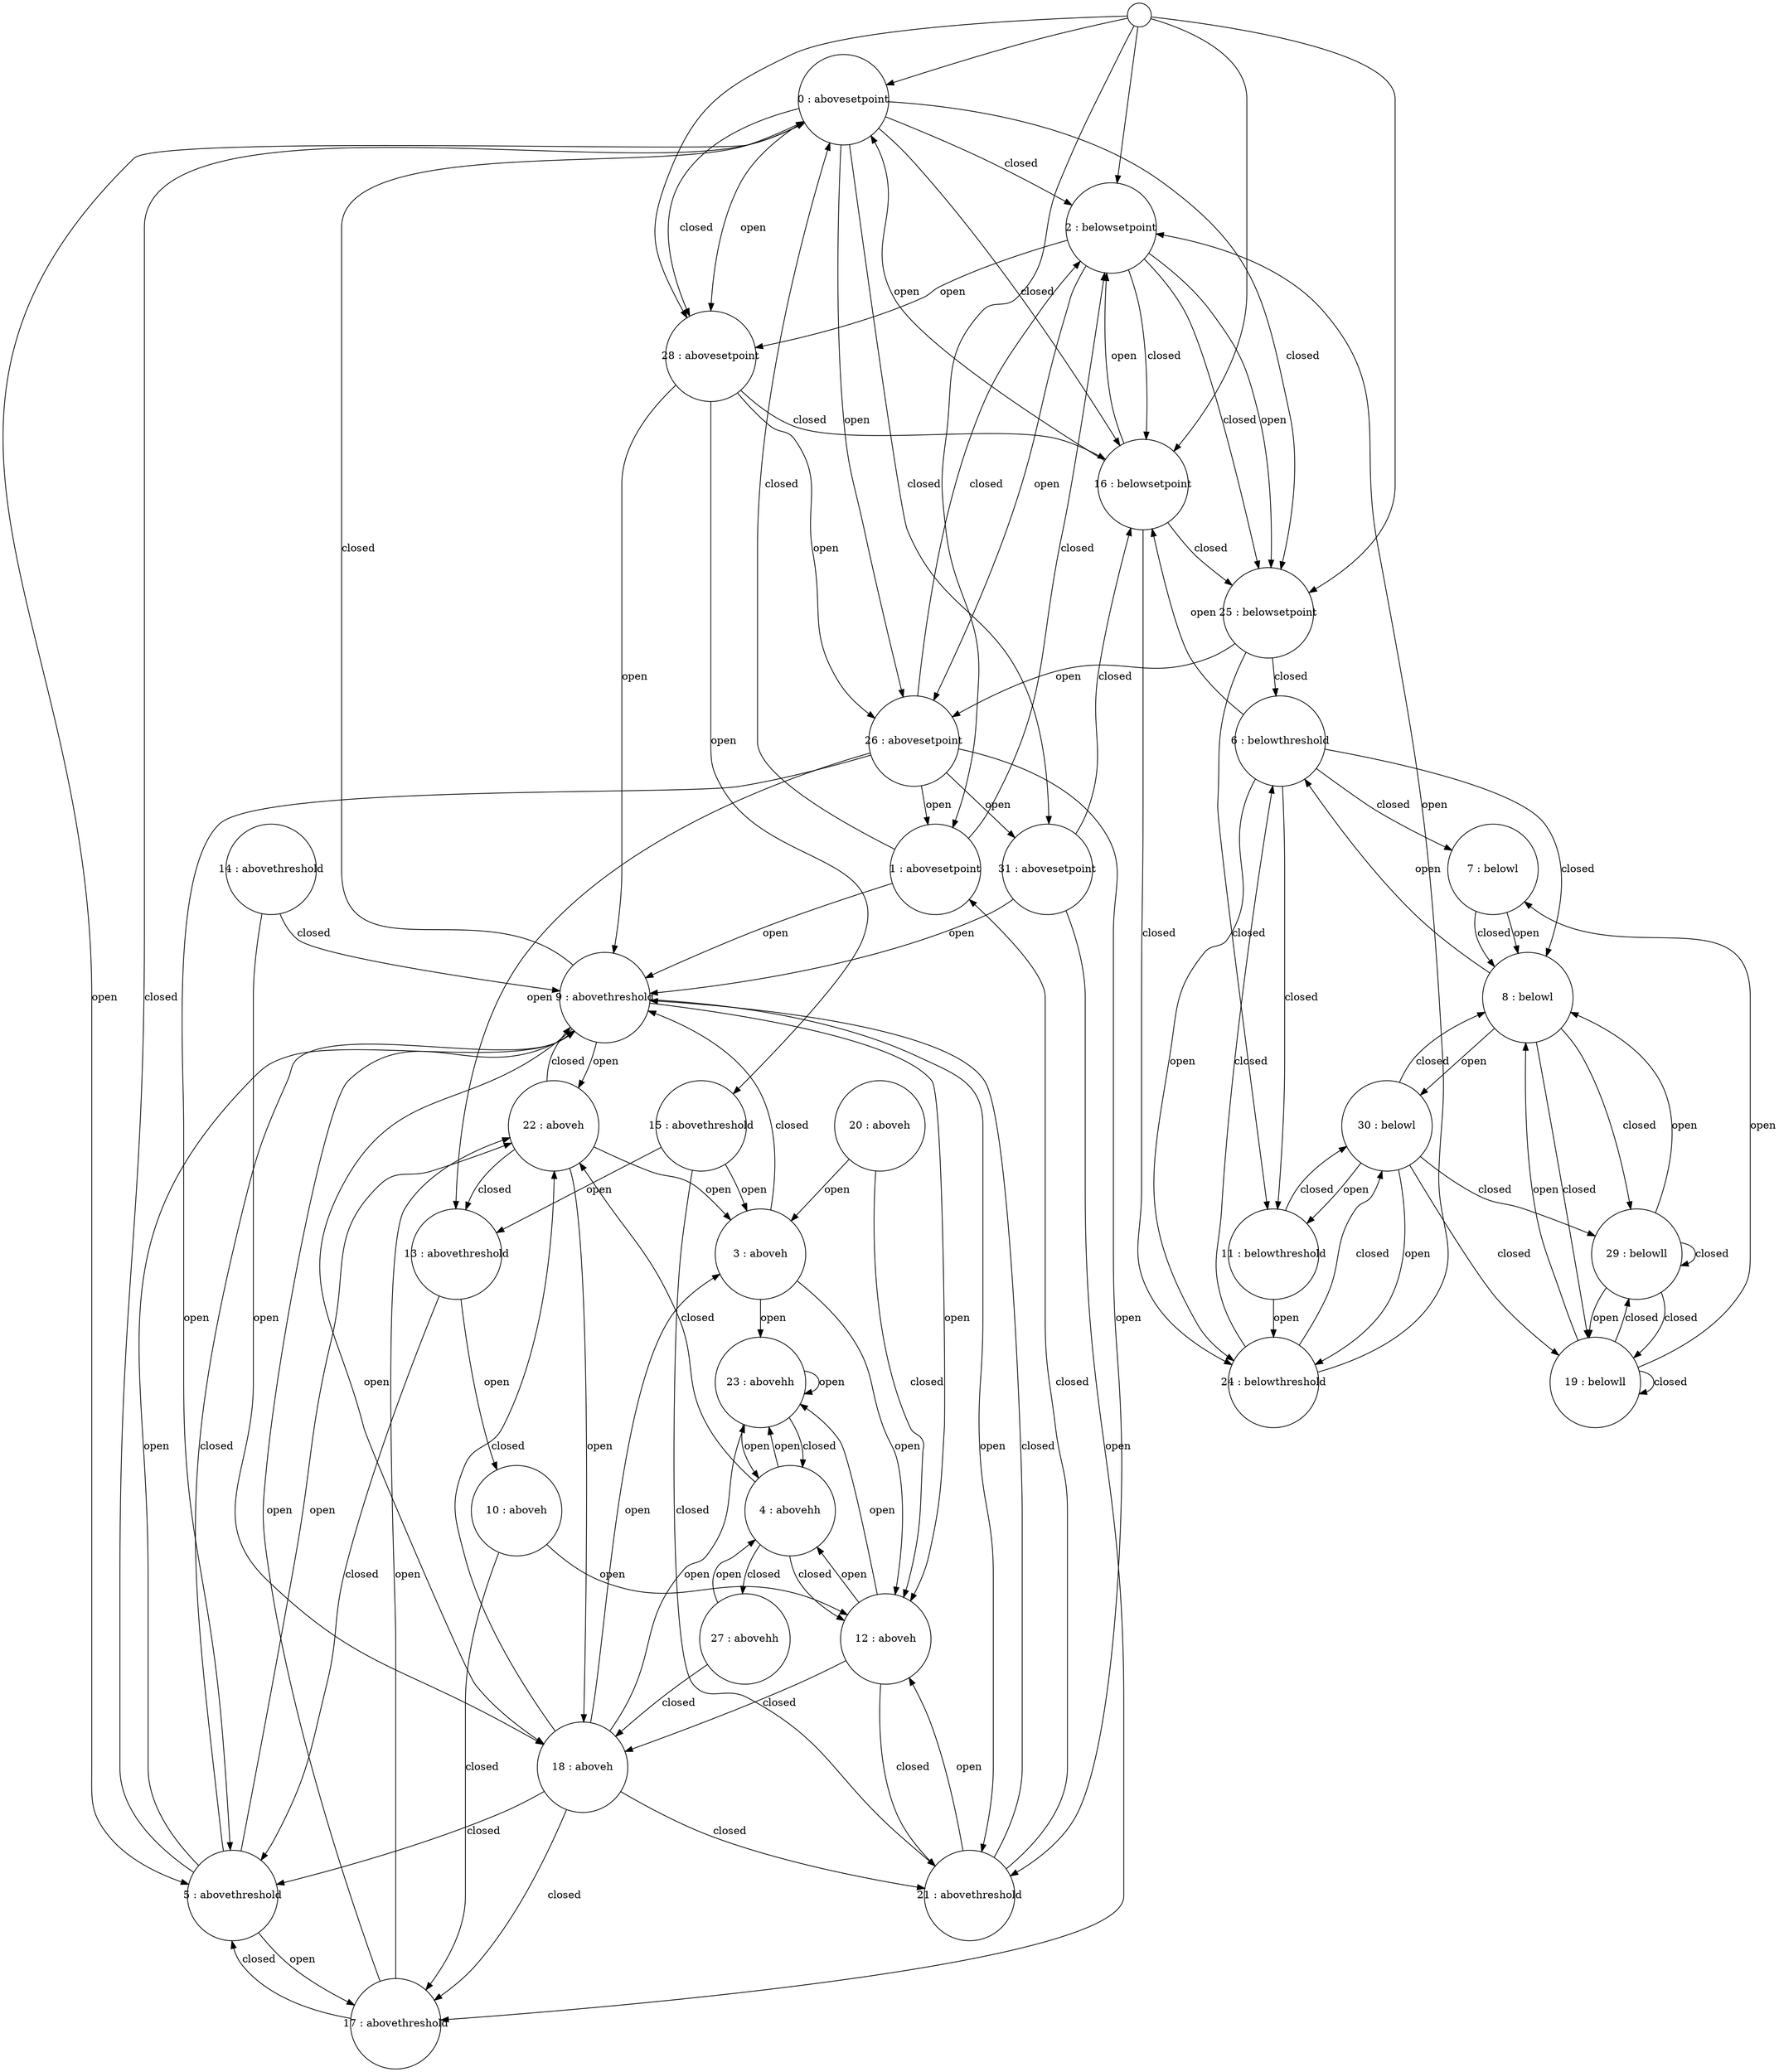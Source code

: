 # generated file
# command: dot -Tpng <filename> > filename.png
digraph Automaton {
    init [shape = circle, width=0.1, height=0.1, label=" "];
    node [fixedsize=true, width=1.7, height=1.7];
    0 [label = "0 : abovesetpoint"] [shape=circle];
    init -> 0;
    1 [label = "1 : abovesetpoint"] [shape=circle];
    init -> 1;
    2 [label = "2 : belowsetpoint"] [shape=circle];
    init -> 2;
    3 [label = "3 : aboveh"] [shape=circle];
    4 [label = "4 : abovehh"] [shape=circle];
    5 [label = "5 : abovethreshold"] [shape=circle];
    6 [label = "6 : belowthreshold"] [shape=circle];
    7 [label = "7 : belowl"] [shape=circle];
    8 [label = "8 : belowl"] [shape=circle];
    9 [label = "9 : abovethreshold"] [shape=circle];
    10 [label = "10 : aboveh"] [shape=circle];
    11 [label = "11 : belowthreshold"] [shape=circle];
    12 [label = "12 : aboveh"] [shape=circle];
    13 [label = "13 : abovethreshold"] [shape=circle];
    14 [label = "14 : abovethreshold"] [shape=circle];
    15 [label = "15 : abovethreshold"] [shape=circle];
    16 [label = "16 : belowsetpoint"] [shape=circle];
    init -> 16;
    17 [label = "17 : abovethreshold"] [shape=circle];
    18 [label = "18 : aboveh"] [shape=circle];
    19 [label = "19 : belowll"] [shape=circle];
    20 [label = "20 : aboveh"] [shape=circle];
    21 [label = "21 : abovethreshold"] [shape=circle];
    22 [label = "22 : aboveh"] [shape=circle];
    23 [label = "23 : abovehh"] [shape=circle];
    24 [label = "24 : belowthreshold"] [shape=circle];
    25 [label = "25 : belowsetpoint"] [shape=circle];
    init -> 25;
    26 [label = "26 : abovesetpoint"] [shape=circle];
    27 [label = "27 : abovehh"] [shape=circle];
    28 [label = "28 : abovesetpoint"] [shape=circle];
    init -> 28;
    29 [label = "29 : belowll"] [shape=circle];
    30 [label = "30 : belowl"] [shape=circle];
    31 [label = "31 : abovesetpoint"] [shape=circle];
    0 -> 16 [label = "closed"];
    0 -> 25 [label = "closed"];
    0 -> 26 [label = "open"];
    0 -> 28 [label = "closed"];
    0 -> 28 [label = "open"];
    0 -> 2 [label = "closed"];
    0 -> 31 [label = "closed"];
    0 -> 5 [label = "open"];
    1 -> 0 [label = "closed"];
    1 -> 2 [label = "closed"];
    1 -> 9 [label = "open"];
    2 -> 16 [label = "closed"];
    2 -> 25 [label = "closed"];
    2 -> 25 [label = "open"];
    2 -> 26 [label = "open"];
    2 -> 28 [label = "open"];
    3 -> 12 [label = "open"];
    3 -> 23 [label = "open"];
    3 -> 9 [label = "closed"];
    4 -> 12 [label = "closed"];
    4 -> 22 [label = "closed"];
    4 -> 23 [label = "open"];
    4 -> 27 [label = "closed"];
    5 -> 0 [label = "closed"];
    5 -> 17 [label = "open"];
    5 -> 22 [label = "open"];
    5 -> 9 [label = "closed"];
    5 -> 9 [label = "open"];
    6 -> 11 [label = "closed"];
    6 -> 16 [label = "open"];
    6 -> 24 [label = "open"];
    6 -> 7 [label = "closed"];
    6 -> 8 [label = "closed"];
    7 -> 8 [label = "closed"];
    7 -> 8 [label = "open"];
    8 -> 19 [label = "closed"];
    8 -> 29 [label = "closed"];
    8 -> 30 [label = "open"];
    8 -> 6 [label = "open"];
    9 -> 0 [label = "closed"];
    9 -> 12 [label = "open"];
    9 -> 18 [label = "open"];
    9 -> 21 [label = "open"];
    9 -> 22 [label = "open"];
    10 -> 12 [label = "open"];
    10 -> 17 [label = "closed"];
    11 -> 24 [label = "open"];
    11 -> 30 [label = "closed"];
    12 -> 18 [label = "closed"];
    12 -> 21 [label = "closed"];
    12 -> 23 [label = "open"];
    12 -> 4 [label = "open"];
    13 -> 10 [label = "open"];
    13 -> 5 [label = "closed"];
    14 -> 18 [label = "open"];
    14 -> 9 [label = "closed"];
    15 -> 13 [label = "open"];
    15 -> 3 [label = "open"];
    15 -> 21 [label = "closed"];
    16 -> 0 [label = "open"];
    16 -> 24 [label = "closed"];
    16 -> 25 [label = "closed"];
    16 -> 2 [label = "open"];
    17 -> 22 [label = "open"];
    17 -> 5 [label = "closed"];
    17 -> 9 [label = "open"];
    18 -> 17 [label = "closed"];
    18 -> 21 [label = "closed"];
    18 -> 22 [label = "closed"];
    18 -> 23 [label = "open"];
    18 -> 3 [label = "open"];
    18 -> 5 [label = "closed"];
    19 -> 19 [label = "closed"];
    19 -> 29 [label = "closed"];
    19 -> 7 [label = "open"];
    19 -> 8 [label = "open"];
    20 -> 12 [label = "closed"];
    20 -> 3 [label = "open"];
    21 -> 12 [label = "open"];
    21 -> 1 [label = "closed"];
    21 -> 9 [label = "closed"];
    22 -> 13 [label = "closed"];
    22 -> 18 [label = "open"];
    22 -> 3 [label = "open"];
    22 -> 9 [label = "closed"];
    23 -> 23 [label = "open"];
    23 -> 4 [label = "closed"];
    23 -> 4 [label = "open"];
    24 -> 2 [label = "open"];
    24 -> 30 [label = "closed"];
    24 -> 6 [label = "closed"];
    25 -> 11 [label = "closed"];
    25 -> 26 [label = "open"];
    25 -> 6 [label = "closed"];
    26 -> 13 [label = "open"];
    26 -> 1 [label = "open"];
    26 -> 21 [label = "open"];
    26 -> 31 [label = "open"];
    26 -> 5 [label = "open"];
    26 -> 2 [label = "closed"];
    27 -> 18 [label = "closed"];
    27 -> 4 [label = "open"];
    28 -> 15 [label = "open"];
    28 -> 16 [label = "closed"];
    28 -> 26 [label = "open"];
    28 -> 9 [label = "open"];
    29 -> 19 [label = "closed"];
    29 -> 19 [label = "open"];
    29 -> 29 [label = "closed"];
    29 -> 8 [label = "open"];
    30 -> 11 [label = "open"];
    30 -> 19 [label = "closed"];
    30 -> 24 [label = "open"];
    30 -> 29 [label = "closed"];
    30 -> 8 [label = "closed"];
    31 -> 16 [label = "closed"];
    31 -> 17 [label = "open"];
    31 -> 9 [label = "open"];
}
